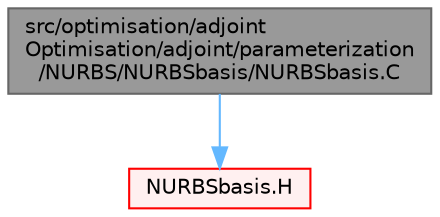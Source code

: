 digraph "src/optimisation/adjointOptimisation/adjoint/parameterization/NURBS/NURBSbasis/NURBSbasis.C"
{
 // LATEX_PDF_SIZE
  bgcolor="transparent";
  edge [fontname=Helvetica,fontsize=10,labelfontname=Helvetica,labelfontsize=10];
  node [fontname=Helvetica,fontsize=10,shape=box,height=0.2,width=0.4];
  Node1 [id="Node000001",label="src/optimisation/adjoint\lOptimisation/adjoint/parameterization\l/NURBS/NURBSbasis/NURBSbasis.C",height=0.2,width=0.4,color="gray40", fillcolor="grey60", style="filled", fontcolor="black",tooltip=" "];
  Node1 -> Node2 [id="edge1_Node000001_Node000002",color="steelblue1",style="solid",tooltip=" "];
  Node2 [id="Node000002",label="NURBSbasis.H",height=0.2,width=0.4,color="red", fillcolor="#FFF0F0", style="filled",URL="$NURBSbasis_8H.html",tooltip=" "];
}
